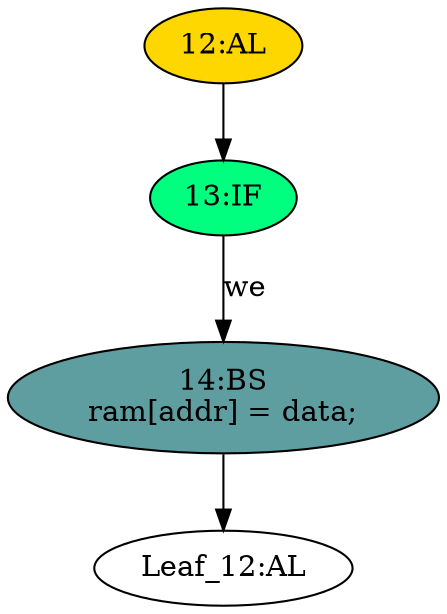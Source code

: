 strict digraph "" {
	node [label="\N"];
	"14:BS"	[ast="<pyverilog.vparser.ast.BlockingSubstitution object at 0x7ff49c30b190>",
		fillcolor=cadetblue,
		label="14:BS
ram[addr] = data;",
		statements="[<pyverilog.vparser.ast.BlockingSubstitution object at 0x7ff49c30b190>]",
		style=filled,
		typ=BlockingSubstitution];
	"Leaf_12:AL"	[def_var="['ram']",
		label="Leaf_12:AL"];
	"14:BS" -> "Leaf_12:AL"	[cond="[]",
		lineno=None];
	"13:IF"	[ast="<pyverilog.vparser.ast.IfStatement object at 0x7ff49c30b490>",
		fillcolor=springgreen,
		label="13:IF",
		statements="[]",
		style=filled,
		typ=IfStatement];
	"13:IF" -> "14:BS"	[cond="['we']",
		label=we,
		lineno=13];
	"12:AL"	[ast="<pyverilog.vparser.ast.Always object at 0x7ff49c30b590>",
		clk_sens=True,
		fillcolor=gold,
		label="12:AL",
		sens="['clk']",
		statements="[]",
		style=filled,
		typ=Always,
		use_var="['we', 'data']"];
	"12:AL" -> "13:IF"	[cond="[]",
		lineno=None];
}
